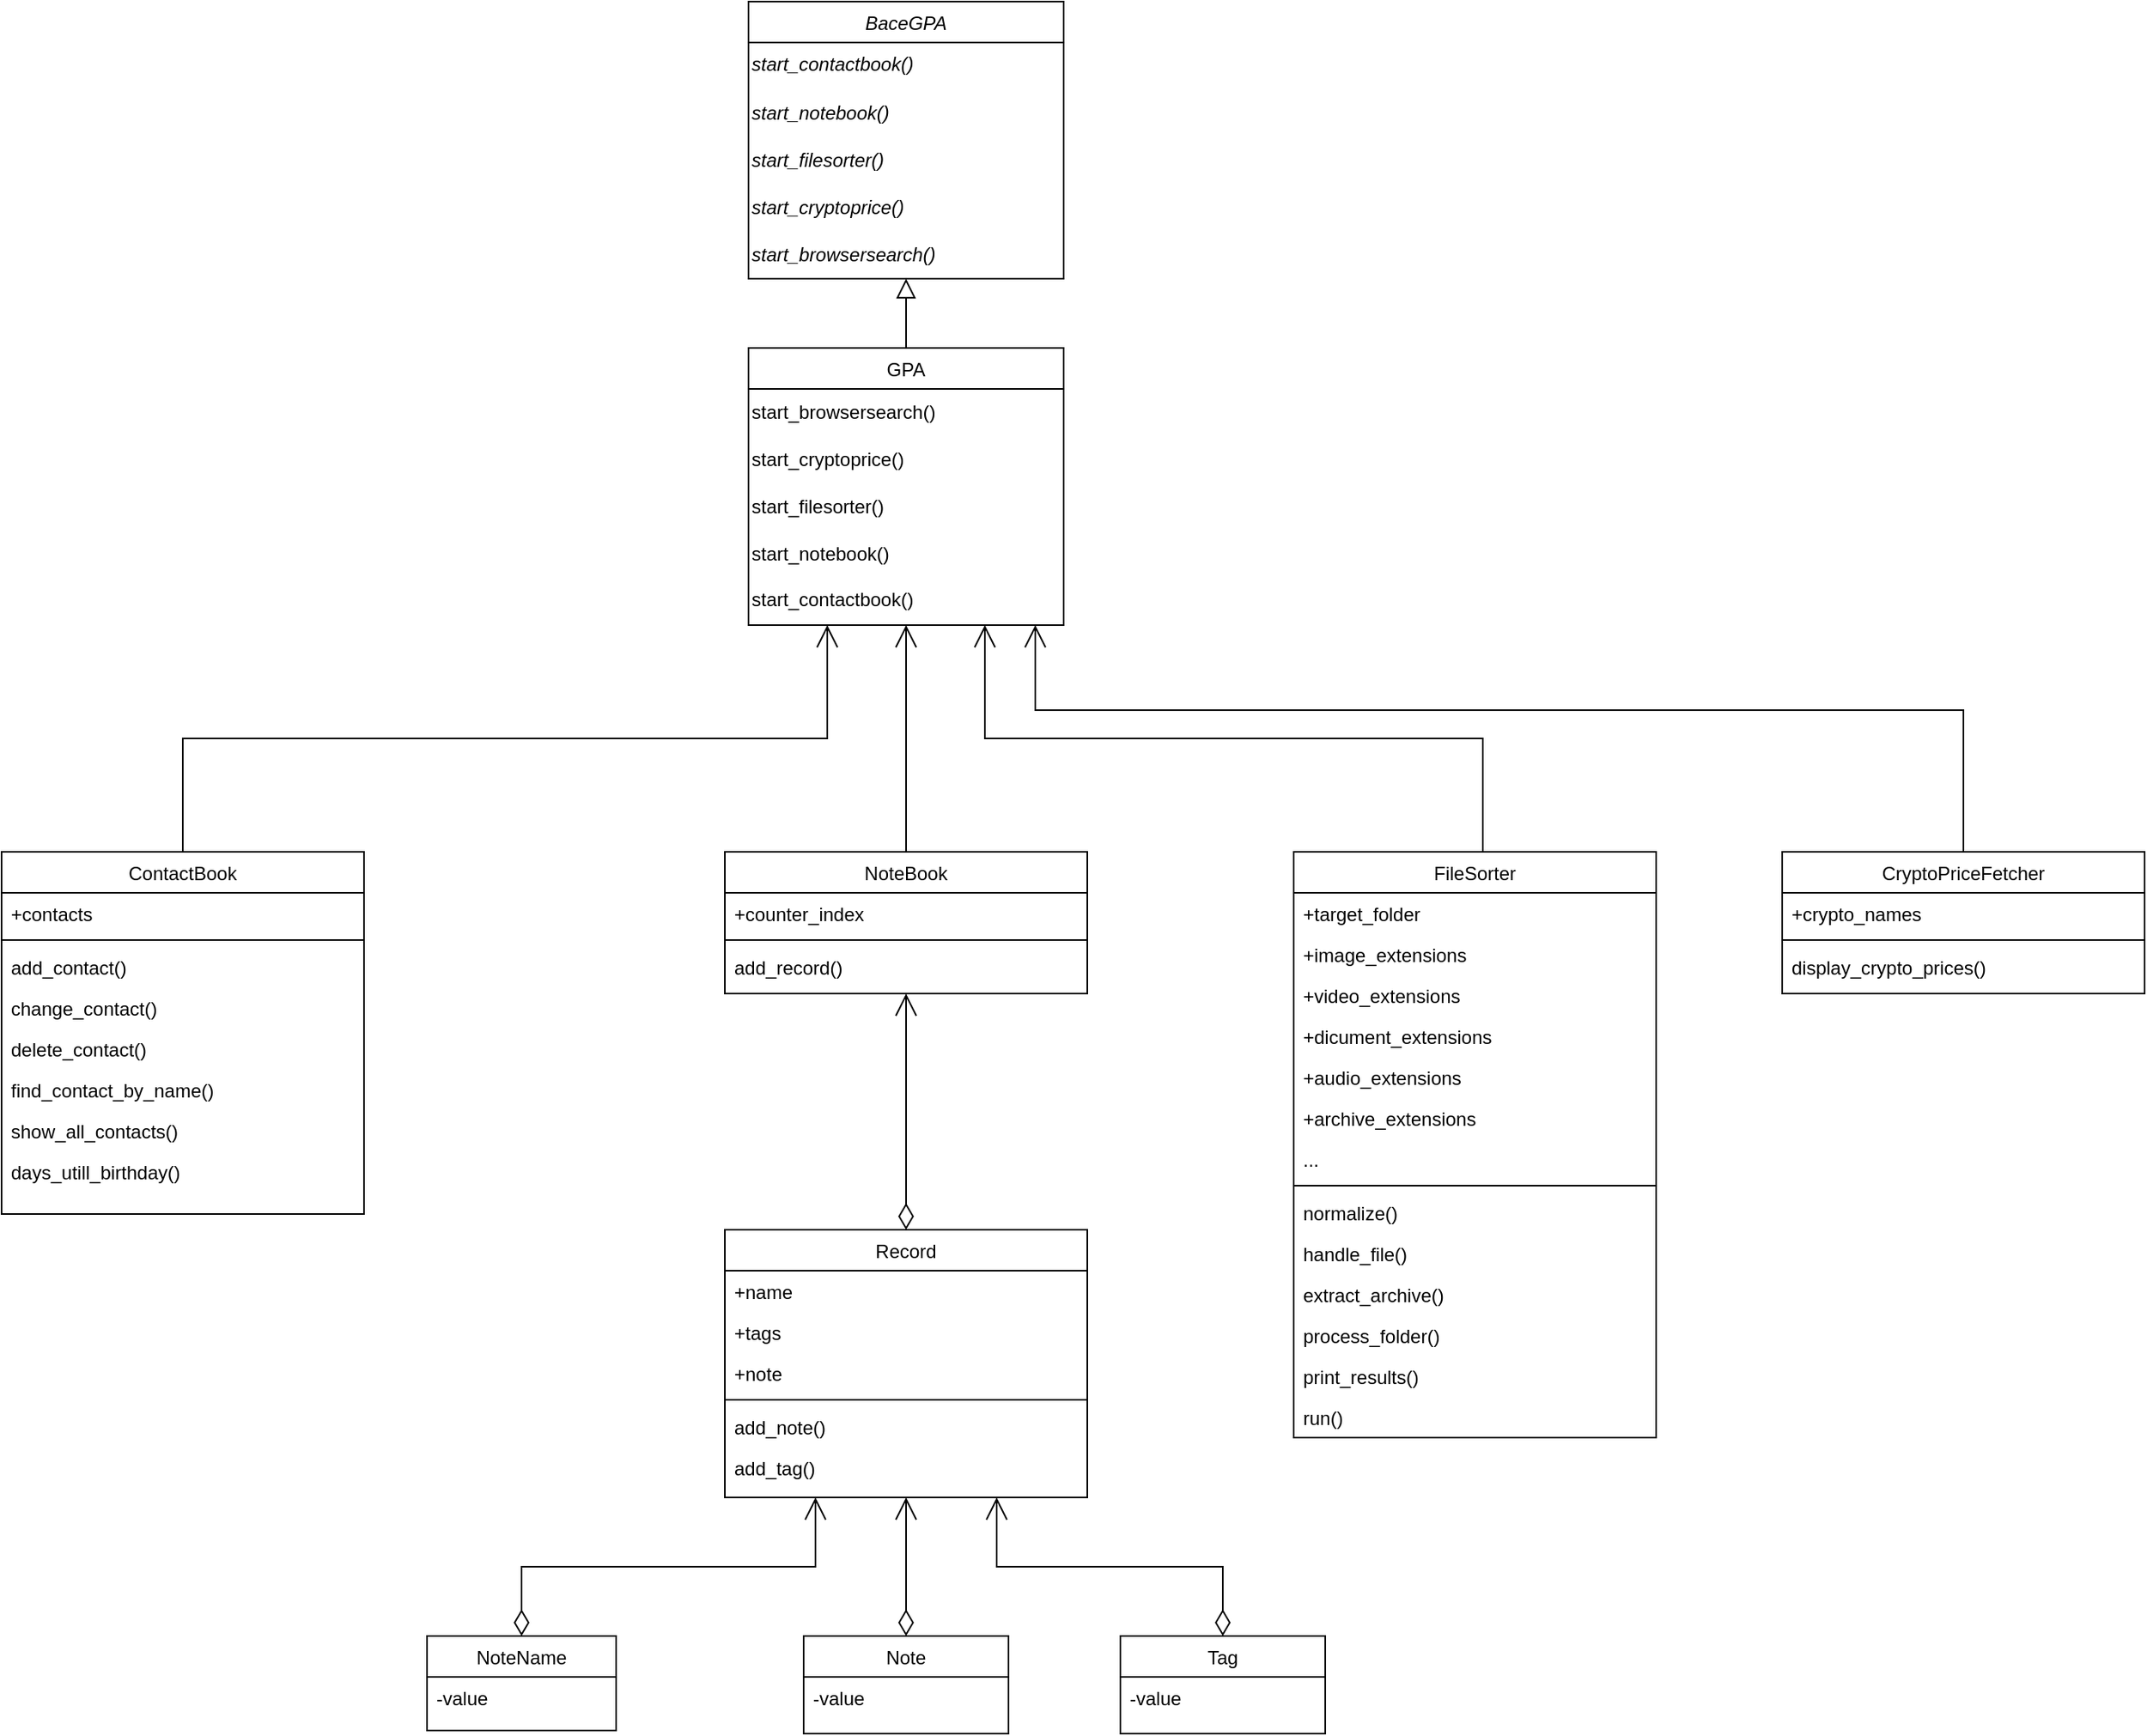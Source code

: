 <mxfile version="21.8.2" type="google">
  <diagram id="C5RBs43oDa-KdzZeNtuy" name="Page-1">
    <mxGraphModel grid="1" page="1" gridSize="10" guides="1" tooltips="1" connect="1" arrows="1" fold="1" pageScale="1" pageWidth="1654" pageHeight="2336" math="0" shadow="0">
      <root>
        <mxCell id="WIyWlLk6GJQsqaUBKTNV-0" />
        <mxCell id="WIyWlLk6GJQsqaUBKTNV-1" parent="WIyWlLk6GJQsqaUBKTNV-0" />
        <mxCell id="zkfFHV4jXpPFQw0GAbJ--0" value="BaceGPA" style="swimlane;fontStyle=2;align=center;verticalAlign=middle;childLayout=stackLayout;horizontal=1;startSize=26;horizontalStack=0;resizeParent=1;resizeLast=0;collapsible=1;marginBottom=0;rounded=0;shadow=0;strokeWidth=1;" vertex="1" parent="WIyWlLk6GJQsqaUBKTNV-1">
          <mxGeometry x="534" y="100" width="200" height="176" as="geometry">
            <mxRectangle x="290" y="70" width="160" height="26" as="alternateBounds" />
          </mxGeometry>
        </mxCell>
        <mxCell id="fcw6jx3ts3yWO0HCLtNX-15" value="start_contactbook()" style="text;strokeColor=none;align=left;fillColor=none;verticalAlign=top;rounded=0;fontStyle=2" vertex="1" parent="zkfFHV4jXpPFQw0GAbJ--0">
          <mxGeometry y="26" width="200" height="30" as="geometry" />
        </mxCell>
        <mxCell id="fcw6jx3ts3yWO0HCLtNX-16" value="start_notebook()" style="text;strokeColor=none;align=left;fillColor=none;html=1;verticalAlign=middle;whiteSpace=wrap;rounded=0;fontStyle=2" vertex="1" parent="zkfFHV4jXpPFQw0GAbJ--0">
          <mxGeometry y="56" width="200" height="30" as="geometry" />
        </mxCell>
        <mxCell id="fcw6jx3ts3yWO0HCLtNX-17" value="start_filesorter()" style="text;strokeColor=none;align=left;fillColor=none;html=1;verticalAlign=middle;whiteSpace=wrap;rounded=0;fontStyle=2" vertex="1" parent="zkfFHV4jXpPFQw0GAbJ--0">
          <mxGeometry y="86" width="200" height="30" as="geometry" />
        </mxCell>
        <mxCell id="fcw6jx3ts3yWO0HCLtNX-18" value="start_cryptoprice()" style="text;strokeColor=none;align=left;fillColor=none;html=1;verticalAlign=middle;whiteSpace=wrap;rounded=0;fontStyle=2" vertex="1" parent="zkfFHV4jXpPFQw0GAbJ--0">
          <mxGeometry y="116" width="200" height="30" as="geometry" />
        </mxCell>
        <mxCell id="fcw6jx3ts3yWO0HCLtNX-19" value="start_browsersearch()" style="text;strokeColor=none;align=left;fillColor=none;html=1;verticalAlign=middle;whiteSpace=wrap;rounded=0;fontStyle=2" vertex="1" parent="zkfFHV4jXpPFQw0GAbJ--0">
          <mxGeometry y="146" width="200" height="30" as="geometry" />
        </mxCell>
        <mxCell id="zkfFHV4jXpPFQw0GAbJ--6" value="ContactBook" style="swimlane;fontStyle=0;align=center;verticalAlign=top;childLayout=stackLayout;horizontal=1;startSize=26;horizontalStack=0;resizeParent=1;resizeLast=0;collapsible=1;marginBottom=0;rounded=0;shadow=0;strokeWidth=1;" vertex="1" parent="WIyWlLk6GJQsqaUBKTNV-1">
          <mxGeometry x="60" y="640" width="230" height="230" as="geometry">
            <mxRectangle x="130" y="380" width="160" height="26" as="alternateBounds" />
          </mxGeometry>
        </mxCell>
        <mxCell id="zkfFHV4jXpPFQw0GAbJ--7" value="+contacts" style="text;align=left;verticalAlign=top;spacingLeft=4;spacingRight=4;overflow=hidden;rotatable=0;points=[[0,0.5],[1,0.5]];portConstraint=eastwest;" vertex="1" parent="zkfFHV4jXpPFQw0GAbJ--6">
          <mxGeometry y="26" width="230" height="26" as="geometry" />
        </mxCell>
        <mxCell id="zkfFHV4jXpPFQw0GAbJ--9" value="" style="line;html=1;strokeWidth=1;align=left;verticalAlign=middle;spacingTop=-1;spacingLeft=3;spacingRight=3;rotatable=0;labelPosition=right;points=[];portConstraint=eastwest;" vertex="1" parent="zkfFHV4jXpPFQw0GAbJ--6">
          <mxGeometry y="52" width="230" height="8" as="geometry" />
        </mxCell>
        <mxCell id="fcw6jx3ts3yWO0HCLtNX-33" value="add_contact()" style="text;align=left;verticalAlign=top;spacingLeft=4;spacingRight=4;overflow=hidden;rotatable=0;points=[[0,0.5],[1,0.5]];portConstraint=eastwest;" vertex="1" parent="zkfFHV4jXpPFQw0GAbJ--6">
          <mxGeometry y="60" width="230" height="26" as="geometry" />
        </mxCell>
        <mxCell id="fcw6jx3ts3yWO0HCLtNX-34" value="change_contact()" style="text;align=left;verticalAlign=top;spacingLeft=4;spacingRight=4;overflow=hidden;rotatable=0;points=[[0,0.5],[1,0.5]];portConstraint=eastwest;" vertex="1" parent="zkfFHV4jXpPFQw0GAbJ--6">
          <mxGeometry y="86" width="230" height="26" as="geometry" />
        </mxCell>
        <mxCell id="fcw6jx3ts3yWO0HCLtNX-35" value="delete_contact()" style="text;align=left;verticalAlign=top;spacingLeft=4;spacingRight=4;overflow=hidden;rotatable=0;points=[[0,0.5],[1,0.5]];portConstraint=eastwest;" vertex="1" parent="zkfFHV4jXpPFQw0GAbJ--6">
          <mxGeometry y="112" width="230" height="26" as="geometry" />
        </mxCell>
        <mxCell id="fcw6jx3ts3yWO0HCLtNX-36" value="find_contact_by_name()" style="text;align=left;verticalAlign=top;spacingLeft=4;spacingRight=4;overflow=hidden;rotatable=0;points=[[0,0.5],[1,0.5]];portConstraint=eastwest;" vertex="1" parent="zkfFHV4jXpPFQw0GAbJ--6">
          <mxGeometry y="138" width="230" height="26" as="geometry" />
        </mxCell>
        <mxCell id="fcw6jx3ts3yWO0HCLtNX-37" value="show_all_contacts()" style="text;align=left;verticalAlign=top;spacingLeft=4;spacingRight=4;overflow=hidden;rotatable=0;points=[[0,0.5],[1,0.5]];portConstraint=eastwest;" vertex="1" parent="zkfFHV4jXpPFQw0GAbJ--6">
          <mxGeometry y="164" width="230" height="26" as="geometry" />
        </mxCell>
        <mxCell id="fcw6jx3ts3yWO0HCLtNX-38" value="days_utill_birthday()" style="text;align=left;verticalAlign=top;spacingLeft=4;spacingRight=4;overflow=hidden;rotatable=0;points=[[0,0.5],[1,0.5]];portConstraint=eastwest;" vertex="1" parent="zkfFHV4jXpPFQw0GAbJ--6">
          <mxGeometry y="190" width="230" height="26" as="geometry" />
        </mxCell>
        <mxCell id="fcw6jx3ts3yWO0HCLtNX-0" value="GPA" style="swimlane;fontStyle=0;align=center;verticalAlign=top;childLayout=stackLayout;horizontal=1;startSize=26;horizontalStack=0;resizeParent=1;resizeLast=0;collapsible=1;marginBottom=0;rounded=0;shadow=0;strokeWidth=1;" vertex="1" parent="WIyWlLk6GJQsqaUBKTNV-1">
          <mxGeometry x="534" y="320" width="200" height="176" as="geometry">
            <mxRectangle x="230" y="140" width="160" height="26" as="alternateBounds" />
          </mxGeometry>
        </mxCell>
        <mxCell id="fcw6jx3ts3yWO0HCLtNX-32" value="start_browsersearch()" style="text;strokeColor=none;align=left;fillColor=none;html=1;verticalAlign=middle;whiteSpace=wrap;rounded=0;fontStyle=0" vertex="1" parent="fcw6jx3ts3yWO0HCLtNX-0">
          <mxGeometry y="26" width="200" height="30" as="geometry" />
        </mxCell>
        <mxCell id="fcw6jx3ts3yWO0HCLtNX-31" value="start_cryptoprice()" style="text;strokeColor=none;align=left;fillColor=none;html=1;verticalAlign=middle;whiteSpace=wrap;rounded=0;fontStyle=0" vertex="1" parent="fcw6jx3ts3yWO0HCLtNX-0">
          <mxGeometry y="56" width="200" height="30" as="geometry" />
        </mxCell>
        <mxCell id="fcw6jx3ts3yWO0HCLtNX-30" value="start_filesorter()" style="text;strokeColor=none;align=left;fillColor=none;html=1;verticalAlign=middle;whiteSpace=wrap;rounded=0;fontStyle=0" vertex="1" parent="fcw6jx3ts3yWO0HCLtNX-0">
          <mxGeometry y="86" width="200" height="30" as="geometry" />
        </mxCell>
        <mxCell id="fcw6jx3ts3yWO0HCLtNX-29" value="start_notebook()" style="text;strokeColor=none;align=left;fillColor=none;html=1;verticalAlign=middle;whiteSpace=wrap;rounded=0;fontStyle=0" vertex="1" parent="fcw6jx3ts3yWO0HCLtNX-0">
          <mxGeometry y="116" width="200" height="30" as="geometry" />
        </mxCell>
        <mxCell id="fcw6jx3ts3yWO0HCLtNX-28" value="start_contactbook()" style="text;strokeColor=none;align=left;fillColor=none;verticalAlign=top;rounded=0;fontStyle=0" vertex="1" parent="fcw6jx3ts3yWO0HCLtNX-0">
          <mxGeometry y="146" width="200" height="30" as="geometry" />
        </mxCell>
        <mxCell id="fcw6jx3ts3yWO0HCLtNX-25" value="" style="endArrow=block;endSize=10;endFill=0;shadow=0;strokeWidth=1;rounded=0;edgeStyle=elbowEdgeStyle;elbow=vertical;startFill=1;snapToPoint=0;bendable=1;movable=1;cloneable=1;deletable=1;editable=1;resizable=1;rotatable=1;locked=0;connectable=1;entryX=0.5;entryY=1;entryDx=0;entryDy=0;exitX=0.5;exitY=0;exitDx=0;exitDy=0;" edge="1" parent="WIyWlLk6GJQsqaUBKTNV-1" source="fcw6jx3ts3yWO0HCLtNX-0" target="fcw6jx3ts3yWO0HCLtNX-19">
          <mxGeometry width="160" relative="1" as="geometry">
            <mxPoint x="633.5" y="350" as="sourcePoint" />
            <mxPoint x="633.5" y="300" as="targetPoint" />
          </mxGeometry>
        </mxCell>
        <mxCell id="fcw6jx3ts3yWO0HCLtNX-44" value="NoteBook" style="swimlane;fontStyle=0;align=center;verticalAlign=top;childLayout=stackLayout;horizontal=1;startSize=26;horizontalStack=0;resizeParent=1;resizeLast=0;collapsible=1;marginBottom=0;rounded=0;shadow=0;strokeWidth=1;" vertex="1" parent="WIyWlLk6GJQsqaUBKTNV-1">
          <mxGeometry x="519" y="640" width="230" height="90" as="geometry">
            <mxRectangle x="130" y="380" width="160" height="26" as="alternateBounds" />
          </mxGeometry>
        </mxCell>
        <mxCell id="fcw6jx3ts3yWO0HCLtNX-45" value="+counter_index" style="text;align=left;verticalAlign=top;spacingLeft=4;spacingRight=4;overflow=hidden;rotatable=0;points=[[0,0.5],[1,0.5]];portConstraint=eastwest;" vertex="1" parent="fcw6jx3ts3yWO0HCLtNX-44">
          <mxGeometry y="26" width="230" height="26" as="geometry" />
        </mxCell>
        <mxCell id="fcw6jx3ts3yWO0HCLtNX-46" value="" style="line;html=1;strokeWidth=1;align=left;verticalAlign=middle;spacingTop=-1;spacingLeft=3;spacingRight=3;rotatable=0;labelPosition=right;points=[];portConstraint=eastwest;" vertex="1" parent="fcw6jx3ts3yWO0HCLtNX-44">
          <mxGeometry y="52" width="230" height="8" as="geometry" />
        </mxCell>
        <mxCell id="fcw6jx3ts3yWO0HCLtNX-47" value="add_record()" style="text;align=left;verticalAlign=top;spacingLeft=4;spacingRight=4;overflow=hidden;rotatable=0;points=[[0,0.5],[1,0.5]];portConstraint=eastwest;" vertex="1" parent="fcw6jx3ts3yWO0HCLtNX-44">
          <mxGeometry y="60" width="230" height="26" as="geometry" />
        </mxCell>
        <mxCell id="fcw6jx3ts3yWO0HCLtNX-54" value="" style="endArrow=open;endFill=1;endSize=12;html=1;rounded=0;edgeStyle=elbowEdgeStyle;elbow=vertical;entryX=0.25;entryY=1;entryDx=0;entryDy=0;exitX=0.5;exitY=0;exitDx=0;exitDy=0;" edge="1" parent="WIyWlLk6GJQsqaUBKTNV-1" source="zkfFHV4jXpPFQw0GAbJ--6" target="fcw6jx3ts3yWO0HCLtNX-28">
          <mxGeometry width="160" relative="1" as="geometry">
            <mxPoint x="370" y="600" as="sourcePoint" />
            <mxPoint x="530" y="600" as="targetPoint" />
          </mxGeometry>
        </mxCell>
        <mxCell id="fcw6jx3ts3yWO0HCLtNX-57" value="Record" style="swimlane;fontStyle=0;align=center;verticalAlign=top;childLayout=stackLayout;horizontal=1;startSize=26;horizontalStack=0;resizeParent=1;resizeLast=0;collapsible=1;marginBottom=0;rounded=0;shadow=0;strokeWidth=1;" vertex="1" parent="WIyWlLk6GJQsqaUBKTNV-1">
          <mxGeometry x="519" y="880" width="230" height="170" as="geometry">
            <mxRectangle x="130" y="380" width="160" height="26" as="alternateBounds" />
          </mxGeometry>
        </mxCell>
        <mxCell id="fcw6jx3ts3yWO0HCLtNX-58" value="+name" style="text;align=left;verticalAlign=top;spacingLeft=4;spacingRight=4;overflow=hidden;rotatable=0;points=[[0,0.5],[1,0.5]];portConstraint=eastwest;" vertex="1" parent="fcw6jx3ts3yWO0HCLtNX-57">
          <mxGeometry y="26" width="230" height="26" as="geometry" />
        </mxCell>
        <mxCell id="fcw6jx3ts3yWO0HCLtNX-59" value="+tags" style="text;align=left;verticalAlign=top;spacingLeft=4;spacingRight=4;overflow=hidden;rotatable=0;points=[[0,0.5],[1,0.5]];portConstraint=eastwest;" vertex="1" parent="fcw6jx3ts3yWO0HCLtNX-57">
          <mxGeometry y="52" width="230" height="26" as="geometry" />
        </mxCell>
        <mxCell id="fcw6jx3ts3yWO0HCLtNX-60" value="+note" style="text;align=left;verticalAlign=top;spacingLeft=4;spacingRight=4;overflow=hidden;rotatable=0;points=[[0,0.5],[1,0.5]];portConstraint=eastwest;" vertex="1" parent="fcw6jx3ts3yWO0HCLtNX-57">
          <mxGeometry y="78" width="230" height="26" as="geometry" />
        </mxCell>
        <mxCell id="fcw6jx3ts3yWO0HCLtNX-61" value="" style="line;html=1;strokeWidth=1;align=left;verticalAlign=middle;spacingTop=-1;spacingLeft=3;spacingRight=3;rotatable=0;labelPosition=right;points=[];portConstraint=eastwest;" vertex="1" parent="fcw6jx3ts3yWO0HCLtNX-57">
          <mxGeometry y="104" width="230" height="8" as="geometry" />
        </mxCell>
        <mxCell id="fcw6jx3ts3yWO0HCLtNX-62" value="add_note()" style="text;align=left;verticalAlign=top;spacingLeft=4;spacingRight=4;overflow=hidden;rotatable=0;points=[[0,0.5],[1,0.5]];portConstraint=eastwest;" vertex="1" parent="fcw6jx3ts3yWO0HCLtNX-57">
          <mxGeometry y="112" width="230" height="26" as="geometry" />
        </mxCell>
        <mxCell id="fcw6jx3ts3yWO0HCLtNX-63" value="add_tag()" style="text;align=left;verticalAlign=top;spacingLeft=4;spacingRight=4;overflow=hidden;rotatable=0;points=[[0,0.5],[1,0.5]];portConstraint=eastwest;" vertex="1" parent="fcw6jx3ts3yWO0HCLtNX-57">
          <mxGeometry y="138" width="230" height="26" as="geometry" />
        </mxCell>
        <mxCell id="fcw6jx3ts3yWO0HCLtNX-64" value="" style="endArrow=open;endFill=1;endSize=12;html=1;rounded=0;edgeStyle=elbowEdgeStyle;elbow=vertical;entryX=0.5;entryY=1;entryDx=0;entryDy=0;exitX=0.5;exitY=0;exitDx=0;exitDy=0;" edge="1" parent="WIyWlLk6GJQsqaUBKTNV-1" source="fcw6jx3ts3yWO0HCLtNX-44" target="fcw6jx3ts3yWO0HCLtNX-28">
          <mxGeometry width="160" relative="1" as="geometry">
            <mxPoint x="185" y="650" as="sourcePoint" />
            <mxPoint x="594" y="506" as="targetPoint" />
          </mxGeometry>
        </mxCell>
        <mxCell id="fcw6jx3ts3yWO0HCLtNX-65" value="" style="endArrow=open;html=1;endSize=12;startArrow=diamondThin;startSize=14;startFill=0;edgeStyle=orthogonalEdgeStyle;align=left;verticalAlign=bottom;rounded=0;exitX=0.5;exitY=0;exitDx=0;exitDy=0;entryX=0.5;entryY=1;entryDx=0;entryDy=0;" edge="1" parent="WIyWlLk6GJQsqaUBKTNV-1" source="fcw6jx3ts3yWO0HCLtNX-57" target="fcw6jx3ts3yWO0HCLtNX-44">
          <mxGeometry x="-0.867" y="-16" relative="1" as="geometry">
            <mxPoint x="370" y="800" as="sourcePoint" />
            <mxPoint x="530" y="800" as="targetPoint" />
            <mxPoint as="offset" />
          </mxGeometry>
        </mxCell>
        <mxCell id="fcw6jx3ts3yWO0HCLtNX-66" value="NoteName" style="swimlane;fontStyle=0;align=center;verticalAlign=top;childLayout=stackLayout;horizontal=1;startSize=26;horizontalStack=0;resizeParent=1;resizeLast=0;collapsible=1;marginBottom=0;rounded=0;shadow=0;strokeWidth=1;" vertex="1" parent="WIyWlLk6GJQsqaUBKTNV-1">
          <mxGeometry x="330" y="1138" width="120" height="60" as="geometry">
            <mxRectangle x="130" y="380" width="160" height="26" as="alternateBounds" />
          </mxGeometry>
        </mxCell>
        <mxCell id="fcw6jx3ts3yWO0HCLtNX-67" value="-value" style="text;align=left;verticalAlign=top;spacingLeft=4;spacingRight=4;overflow=hidden;rotatable=0;points=[[0,0.5],[1,0.5]];portConstraint=eastwest;" vertex="1" parent="fcw6jx3ts3yWO0HCLtNX-66">
          <mxGeometry y="26" width="120" height="26" as="geometry" />
        </mxCell>
        <mxCell id="fcw6jx3ts3yWO0HCLtNX-73" value="Note" style="swimlane;fontStyle=0;align=center;verticalAlign=top;childLayout=stackLayout;horizontal=1;startSize=26;horizontalStack=0;resizeParent=1;resizeLast=0;collapsible=1;marginBottom=0;rounded=0;shadow=0;strokeWidth=1;" vertex="1" parent="WIyWlLk6GJQsqaUBKTNV-1">
          <mxGeometry x="569" y="1138" width="130" height="62" as="geometry">
            <mxRectangle x="573.5" y="1108" width="160" height="26" as="alternateBounds" />
          </mxGeometry>
        </mxCell>
        <mxCell id="fcw6jx3ts3yWO0HCLtNX-74" value="-value" style="text;align=left;verticalAlign=top;spacingLeft=4;spacingRight=4;overflow=hidden;rotatable=0;points=[[0,0.5],[1,0.5]];portConstraint=eastwest;" vertex="1" parent="fcw6jx3ts3yWO0HCLtNX-73">
          <mxGeometry y="26" width="130" height="26" as="geometry" />
        </mxCell>
        <mxCell id="fcw6jx3ts3yWO0HCLtNX-80" value="Tag" style="swimlane;fontStyle=0;align=center;verticalAlign=top;childLayout=stackLayout;horizontal=1;startSize=26;horizontalStack=0;resizeParent=1;resizeLast=0;collapsible=1;marginBottom=0;rounded=0;shadow=0;strokeWidth=1;" vertex="1" parent="WIyWlLk6GJQsqaUBKTNV-1">
          <mxGeometry x="770" y="1138" width="130" height="62" as="geometry">
            <mxRectangle x="573.5" y="1108" width="160" height="26" as="alternateBounds" />
          </mxGeometry>
        </mxCell>
        <mxCell id="fcw6jx3ts3yWO0HCLtNX-81" value="-value" style="text;align=left;verticalAlign=top;spacingLeft=4;spacingRight=4;overflow=hidden;rotatable=0;points=[[0,0.5],[1,0.5]];portConstraint=eastwest;" vertex="1" parent="fcw6jx3ts3yWO0HCLtNX-80">
          <mxGeometry y="26" width="130" height="26" as="geometry" />
        </mxCell>
        <mxCell id="fcw6jx3ts3yWO0HCLtNX-82" value="" style="endArrow=open;html=1;endSize=12;startArrow=diamondThin;startSize=14;startFill=0;edgeStyle=orthogonalEdgeStyle;align=left;verticalAlign=bottom;rounded=0;exitX=0.5;exitY=0;exitDx=0;exitDy=0;entryX=0.25;entryY=1;entryDx=0;entryDy=0;" edge="1" parent="WIyWlLk6GJQsqaUBKTNV-1" source="fcw6jx3ts3yWO0HCLtNX-66" target="fcw6jx3ts3yWO0HCLtNX-57">
          <mxGeometry x="-0.867" y="-16" relative="1" as="geometry">
            <mxPoint x="340" y="1080" as="sourcePoint" />
            <mxPoint x="520" y="1060" as="targetPoint" />
            <mxPoint as="offset" />
          </mxGeometry>
        </mxCell>
        <mxCell id="fcw6jx3ts3yWO0HCLtNX-83" value="" style="endArrow=open;html=1;endSize=12;startArrow=diamondThin;startSize=14;startFill=0;edgeStyle=orthogonalEdgeStyle;align=left;verticalAlign=bottom;rounded=0;exitX=0.5;exitY=0;exitDx=0;exitDy=0;entryX=0.5;entryY=1;entryDx=0;entryDy=0;" edge="1" parent="WIyWlLk6GJQsqaUBKTNV-1" source="fcw6jx3ts3yWO0HCLtNX-73" target="fcw6jx3ts3yWO0HCLtNX-57">
          <mxGeometry x="-0.867" y="-16" relative="1" as="geometry">
            <mxPoint x="480" y="1298" as="sourcePoint" />
            <mxPoint x="667" y="1210" as="targetPoint" />
            <mxPoint as="offset" />
          </mxGeometry>
        </mxCell>
        <mxCell id="fcw6jx3ts3yWO0HCLtNX-84" value="" style="endArrow=open;html=1;endSize=12;startArrow=diamondThin;startSize=14;startFill=0;edgeStyle=orthogonalEdgeStyle;align=left;verticalAlign=bottom;rounded=0;exitX=0.5;exitY=0;exitDx=0;exitDy=0;entryX=0.75;entryY=1;entryDx=0;entryDy=0;" edge="1" parent="WIyWlLk6GJQsqaUBKTNV-1" source="fcw6jx3ts3yWO0HCLtNX-80" target="fcw6jx3ts3yWO0HCLtNX-57">
          <mxGeometry x="-0.867" y="-16" relative="1" as="geometry">
            <mxPoint x="834.5" y="1118" as="sourcePoint" />
            <mxPoint x="834.5" y="1030" as="targetPoint" />
            <mxPoint as="offset" />
          </mxGeometry>
        </mxCell>
        <mxCell id="fcw6jx3ts3yWO0HCLtNX-85" value="FileSorter" style="swimlane;fontStyle=0;align=center;verticalAlign=top;childLayout=stackLayout;horizontal=1;startSize=26;horizontalStack=0;resizeParent=1;resizeLast=0;collapsible=1;marginBottom=0;rounded=0;shadow=0;strokeWidth=1;" vertex="1" parent="WIyWlLk6GJQsqaUBKTNV-1">
          <mxGeometry x="880" y="640" width="230" height="372" as="geometry">
            <mxRectangle x="130" y="380" width="160" height="26" as="alternateBounds" />
          </mxGeometry>
        </mxCell>
        <mxCell id="fcw6jx3ts3yWO0HCLtNX-86" value="+target_folder" style="text;align=left;verticalAlign=top;spacingLeft=4;spacingRight=4;overflow=hidden;rotatable=0;points=[[0,0.5],[1,0.5]];portConstraint=eastwest;" vertex="1" parent="fcw6jx3ts3yWO0HCLtNX-85">
          <mxGeometry y="26" width="230" height="26" as="geometry" />
        </mxCell>
        <mxCell id="fcw6jx3ts3yWO0HCLtNX-95" value="+image_extensions" style="text;align=left;verticalAlign=top;spacingLeft=4;spacingRight=4;overflow=hidden;rotatable=0;points=[[0,0.5],[1,0.5]];portConstraint=eastwest;" vertex="1" parent="fcw6jx3ts3yWO0HCLtNX-85">
          <mxGeometry y="52" width="230" height="26" as="geometry" />
        </mxCell>
        <mxCell id="fcw6jx3ts3yWO0HCLtNX-96" value="+video_extensions" style="text;align=left;verticalAlign=top;spacingLeft=4;spacingRight=4;overflow=hidden;rotatable=0;points=[[0,0.5],[1,0.5]];portConstraint=eastwest;" vertex="1" parent="fcw6jx3ts3yWO0HCLtNX-85">
          <mxGeometry y="78" width="230" height="26" as="geometry" />
        </mxCell>
        <mxCell id="fcw6jx3ts3yWO0HCLtNX-97" value="+dicument_extensions" style="text;align=left;verticalAlign=top;spacingLeft=4;spacingRight=4;overflow=hidden;rotatable=0;points=[[0,0.5],[1,0.5]];portConstraint=eastwest;" vertex="1" parent="fcw6jx3ts3yWO0HCLtNX-85">
          <mxGeometry y="104" width="230" height="26" as="geometry" />
        </mxCell>
        <mxCell id="fcw6jx3ts3yWO0HCLtNX-98" value="+audio_extensions" style="text;align=left;verticalAlign=top;spacingLeft=4;spacingRight=4;overflow=hidden;rotatable=0;points=[[0,0.5],[1,0.5]];portConstraint=eastwest;" vertex="1" parent="fcw6jx3ts3yWO0HCLtNX-85">
          <mxGeometry y="130" width="230" height="26" as="geometry" />
        </mxCell>
        <mxCell id="fcw6jx3ts3yWO0HCLtNX-99" value="+archive_extensions" style="text;align=left;verticalAlign=top;spacingLeft=4;spacingRight=4;overflow=hidden;rotatable=0;points=[[0,0.5],[1,0.5]];portConstraint=eastwest;" vertex="1" parent="fcw6jx3ts3yWO0HCLtNX-85">
          <mxGeometry y="156" width="230" height="26" as="geometry" />
        </mxCell>
        <mxCell id="fcw6jx3ts3yWO0HCLtNX-100" value="..." style="text;align=left;verticalAlign=top;spacingLeft=4;spacingRight=4;overflow=hidden;rotatable=0;points=[[0,0.5],[1,0.5]];portConstraint=eastwest;" vertex="1" parent="fcw6jx3ts3yWO0HCLtNX-85">
          <mxGeometry y="182" width="230" height="26" as="geometry" />
        </mxCell>
        <mxCell id="fcw6jx3ts3yWO0HCLtNX-87" value="" style="line;html=1;strokeWidth=1;align=left;verticalAlign=middle;spacingTop=-1;spacingLeft=3;spacingRight=3;rotatable=0;labelPosition=right;points=[];portConstraint=eastwest;" vertex="1" parent="fcw6jx3ts3yWO0HCLtNX-85">
          <mxGeometry y="208" width="230" height="8" as="geometry" />
        </mxCell>
        <mxCell id="fcw6jx3ts3yWO0HCLtNX-88" value="normalize()" style="text;align=left;verticalAlign=top;spacingLeft=4;spacingRight=4;overflow=hidden;rotatable=0;points=[[0,0.5],[1,0.5]];portConstraint=eastwest;" vertex="1" parent="fcw6jx3ts3yWO0HCLtNX-85">
          <mxGeometry y="216" width="230" height="26" as="geometry" />
        </mxCell>
        <mxCell id="fcw6jx3ts3yWO0HCLtNX-90" value="handle_file()" style="text;align=left;verticalAlign=top;spacingLeft=4;spacingRight=4;overflow=hidden;rotatable=0;points=[[0,0.5],[1,0.5]];portConstraint=eastwest;" vertex="1" parent="fcw6jx3ts3yWO0HCLtNX-85">
          <mxGeometry y="242" width="230" height="26" as="geometry" />
        </mxCell>
        <mxCell id="fcw6jx3ts3yWO0HCLtNX-89" value="extract_archive()" style="text;align=left;verticalAlign=top;spacingLeft=4;spacingRight=4;overflow=hidden;rotatable=0;points=[[0,0.5],[1,0.5]];portConstraint=eastwest;" vertex="1" parent="fcw6jx3ts3yWO0HCLtNX-85">
          <mxGeometry y="268" width="230" height="26" as="geometry" />
        </mxCell>
        <mxCell id="fcw6jx3ts3yWO0HCLtNX-91" value="process_folder()" style="text;align=left;verticalAlign=top;spacingLeft=4;spacingRight=4;overflow=hidden;rotatable=0;points=[[0,0.5],[1,0.5]];portConstraint=eastwest;" vertex="1" parent="fcw6jx3ts3yWO0HCLtNX-85">
          <mxGeometry y="294" width="230" height="26" as="geometry" />
        </mxCell>
        <mxCell id="fcw6jx3ts3yWO0HCLtNX-92" value="print_results()" style="text;align=left;verticalAlign=top;spacingLeft=4;spacingRight=4;overflow=hidden;rotatable=0;points=[[0,0.5],[1,0.5]];portConstraint=eastwest;" vertex="1" parent="fcw6jx3ts3yWO0HCLtNX-85">
          <mxGeometry y="320" width="230" height="26" as="geometry" />
        </mxCell>
        <mxCell id="fcw6jx3ts3yWO0HCLtNX-93" value="run()" style="text;align=left;verticalAlign=top;spacingLeft=4;spacingRight=4;overflow=hidden;rotatable=0;points=[[0,0.5],[1,0.5]];portConstraint=eastwest;" vertex="1" parent="fcw6jx3ts3yWO0HCLtNX-85">
          <mxGeometry y="346" width="230" height="26" as="geometry" />
        </mxCell>
        <mxCell id="fcw6jx3ts3yWO0HCLtNX-94" value="" style="endArrow=open;endFill=1;endSize=12;html=1;rounded=0;edgeStyle=elbowEdgeStyle;elbow=vertical;entryX=0.75;entryY=1;entryDx=0;entryDy=0;exitX=0.5;exitY=0;exitDx=0;exitDy=0;" edge="1" parent="WIyWlLk6GJQsqaUBKTNV-1" target="fcw6jx3ts3yWO0HCLtNX-28">
          <mxGeometry width="160" relative="1" as="geometry">
            <mxPoint x="1000" y="640" as="sourcePoint" />
            <mxPoint x="1000" y="496" as="targetPoint" />
          </mxGeometry>
        </mxCell>
        <mxCell id="fcw6jx3ts3yWO0HCLtNX-101" value="CryptoPriceFetcher" style="swimlane;fontStyle=0;align=center;verticalAlign=top;childLayout=stackLayout;horizontal=1;startSize=26;horizontalStack=0;resizeParent=1;resizeLast=0;collapsible=1;marginBottom=0;rounded=0;shadow=0;strokeWidth=1;" vertex="1" parent="WIyWlLk6GJQsqaUBKTNV-1">
          <mxGeometry x="1190" y="640" width="230" height="90" as="geometry">
            <mxRectangle x="130" y="380" width="160" height="26" as="alternateBounds" />
          </mxGeometry>
        </mxCell>
        <mxCell id="fcw6jx3ts3yWO0HCLtNX-102" value="+crypto_names" style="text;align=left;verticalAlign=top;spacingLeft=4;spacingRight=4;overflow=hidden;rotatable=0;points=[[0,0.5],[1,0.5]];portConstraint=eastwest;" vertex="1" parent="fcw6jx3ts3yWO0HCLtNX-101">
          <mxGeometry y="26" width="230" height="26" as="geometry" />
        </mxCell>
        <mxCell id="fcw6jx3ts3yWO0HCLtNX-103" value="" style="line;html=1;strokeWidth=1;align=left;verticalAlign=middle;spacingTop=-1;spacingLeft=3;spacingRight=3;rotatable=0;labelPosition=right;points=[];portConstraint=eastwest;" vertex="1" parent="fcw6jx3ts3yWO0HCLtNX-101">
          <mxGeometry y="52" width="230" height="8" as="geometry" />
        </mxCell>
        <mxCell id="fcw6jx3ts3yWO0HCLtNX-104" value="display_crypto_prices()" style="text;align=left;verticalAlign=top;spacingLeft=4;spacingRight=4;overflow=hidden;rotatable=0;points=[[0,0.5],[1,0.5]];portConstraint=eastwest;" vertex="1" parent="fcw6jx3ts3yWO0HCLtNX-101">
          <mxGeometry y="60" width="230" height="26" as="geometry" />
        </mxCell>
        <mxCell id="fcw6jx3ts3yWO0HCLtNX-105" value="" style="endArrow=open;endFill=1;endSize=12;html=1;rounded=0;edgeStyle=elbowEdgeStyle;elbow=vertical;entryX=0.91;entryY=1;entryDx=0;entryDy=0;exitX=0.5;exitY=0;exitDx=0;exitDy=0;entryPerimeter=0;" edge="1" parent="WIyWlLk6GJQsqaUBKTNV-1" source="fcw6jx3ts3yWO0HCLtNX-101" target="fcw6jx3ts3yWO0HCLtNX-28">
          <mxGeometry width="160" relative="1" as="geometry">
            <mxPoint x="1010" y="650" as="sourcePoint" />
            <mxPoint x="694" y="506" as="targetPoint" />
            <Array as="points">
              <mxPoint x="1010" y="550" />
            </Array>
          </mxGeometry>
        </mxCell>
      </root>
    </mxGraphModel>
  </diagram>
</mxfile>
